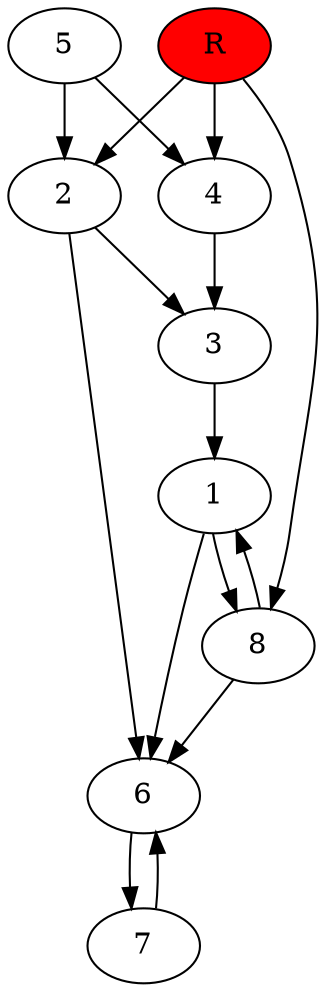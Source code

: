 digraph prb77841 {
	1
	2
	3
	4
	5
	6
	7
	8
	R [fillcolor="#ff0000" style=filled]
	1 -> 6
	1 -> 8
	2 -> 3
	2 -> 6
	3 -> 1
	4 -> 3
	5 -> 2
	5 -> 4
	6 -> 7
	7 -> 6
	8 -> 1
	8 -> 6
	R -> 2
	R -> 4
	R -> 8
}
